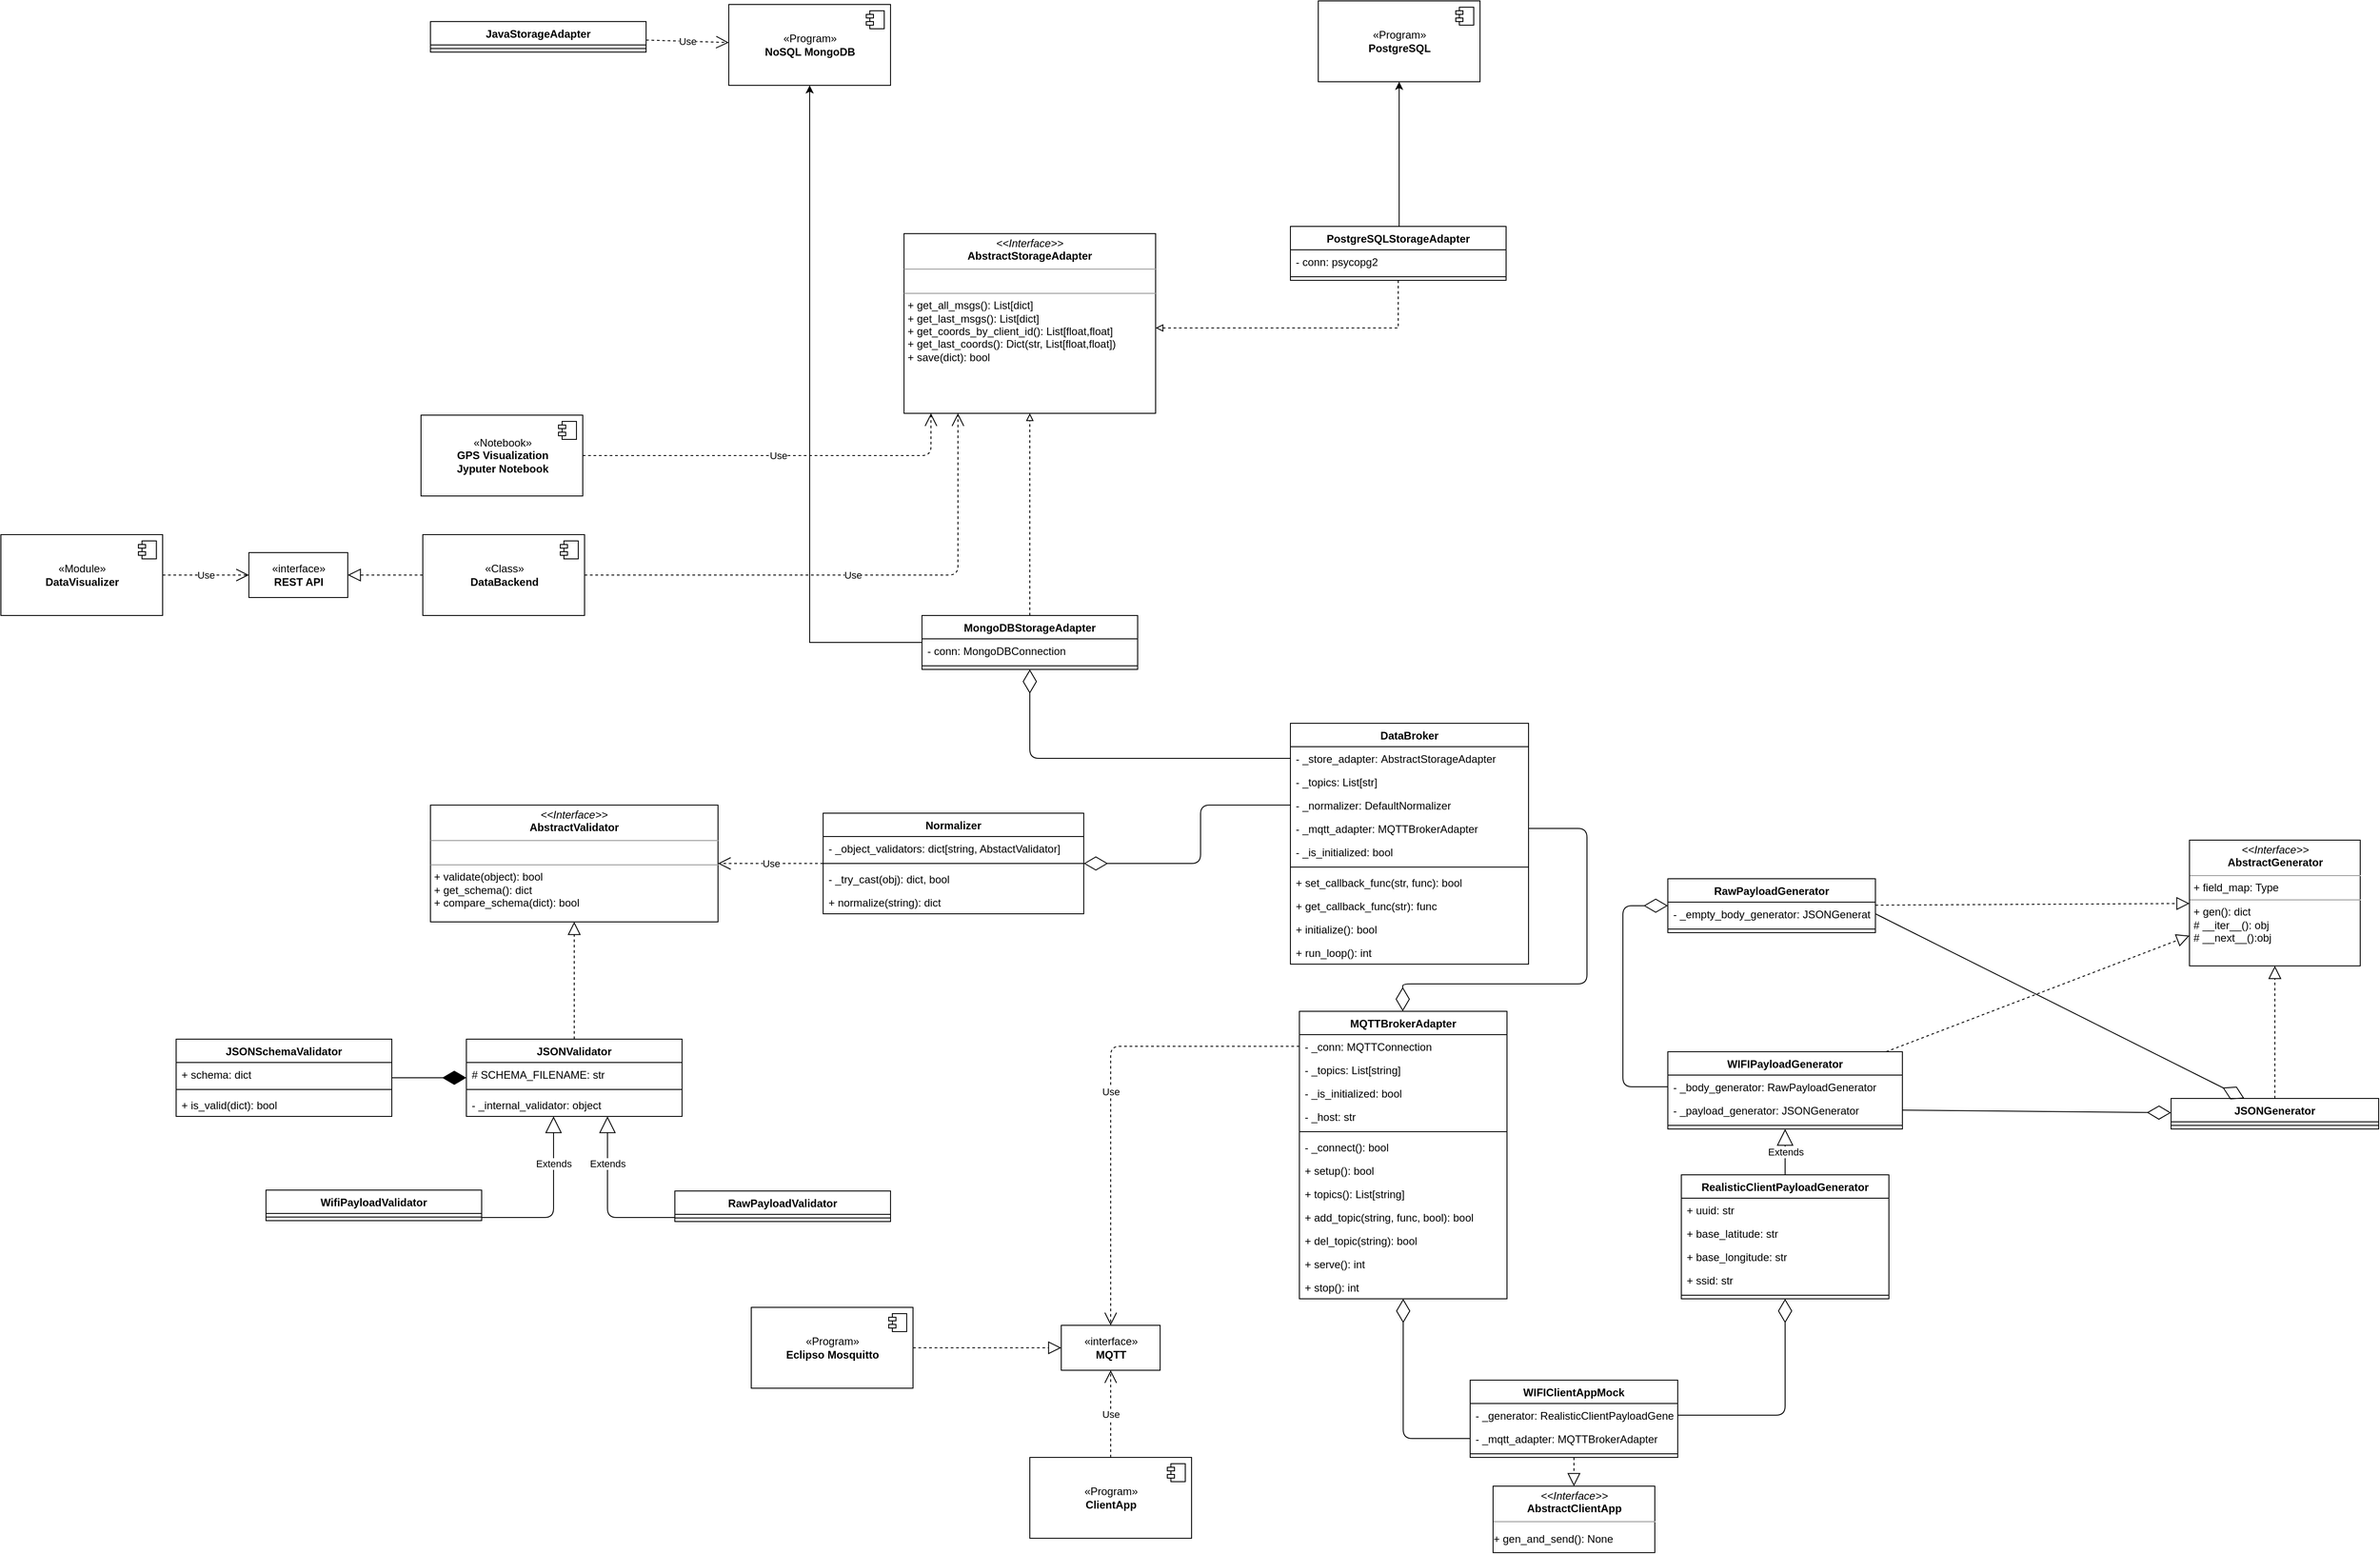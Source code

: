 <mxfile version="10.8.0" type="device"><diagram id="fEC_v8TB-rgiNrWqruKo" name="Overview"><mxGraphModel dx="2497" dy="1570" grid="1" gridSize="10" guides="1" tooltips="1" connect="1" arrows="1" fold="1" page="1" pageScale="1" pageWidth="850" pageHeight="1100" math="0" shadow="0"><root><mxCell id="jgYXG7SvimX4Af8oEwAL-0"/><mxCell id="jgYXG7SvimX4Af8oEwAL-1" parent="jgYXG7SvimX4Af8oEwAL-0"/><mxCell id="jgYXG7SvimX4Af8oEwAL-2" value="DataBroker" style="swimlane;fontStyle=1;align=center;verticalAlign=top;childLayout=stackLayout;horizontal=1;startSize=26;horizontalStack=0;resizeParent=1;resizeParentMax=0;resizeLast=0;collapsible=1;marginBottom=0;" vertex="1" parent="jgYXG7SvimX4Af8oEwAL-1"><mxGeometry x="340" y="150" width="265" height="268" as="geometry"/></mxCell><mxCell id="jgYXG7SvimX4Af8oEwAL-3" value="- _store_adapter: AbstractStorageAdapter" style="text;strokeColor=none;fillColor=none;align=left;verticalAlign=top;spacingLeft=4;spacingRight=4;overflow=hidden;rotatable=0;points=[[0,0.5],[1,0.5]];portConstraint=eastwest;" vertex="1" parent="jgYXG7SvimX4Af8oEwAL-2"><mxGeometry y="26" width="265" height="26" as="geometry"/></mxCell><mxCell id="jgYXG7SvimX4Af8oEwAL-4" value="- _topics: List[str]" style="text;strokeColor=none;fillColor=none;align=left;verticalAlign=top;spacingLeft=4;spacingRight=4;overflow=hidden;rotatable=0;points=[[0,0.5],[1,0.5]];portConstraint=eastwest;" vertex="1" parent="jgYXG7SvimX4Af8oEwAL-2"><mxGeometry y="52" width="265" height="26" as="geometry"/></mxCell><mxCell id="jgYXG7SvimX4Af8oEwAL-5" value="- _normalizer: DefaultNormalizer" style="text;strokeColor=none;fillColor=none;align=left;verticalAlign=top;spacingLeft=4;spacingRight=4;overflow=hidden;rotatable=0;points=[[0,0.5],[1,0.5]];portConstraint=eastwest;" vertex="1" parent="jgYXG7SvimX4Af8oEwAL-2"><mxGeometry y="78" width="265" height="26" as="geometry"/></mxCell><mxCell id="jgYXG7SvimX4Af8oEwAL-6" value="- _mqtt_adapter: MQTTBrokerAdapter" style="text;strokeColor=none;fillColor=none;align=left;verticalAlign=top;spacingLeft=4;spacingRight=4;overflow=hidden;rotatable=0;points=[[0,0.5],[1,0.5]];portConstraint=eastwest;" vertex="1" parent="jgYXG7SvimX4Af8oEwAL-2"><mxGeometry y="104" width="265" height="26" as="geometry"/></mxCell><mxCell id="jgYXG7SvimX4Af8oEwAL-7" value="- _is_initialized: bool&#10;" style="text;strokeColor=none;fillColor=none;align=left;verticalAlign=top;spacingLeft=4;spacingRight=4;overflow=hidden;rotatable=0;points=[[0,0.5],[1,0.5]];portConstraint=eastwest;" vertex="1" parent="jgYXG7SvimX4Af8oEwAL-2"><mxGeometry y="130" width="265" height="26" as="geometry"/></mxCell><mxCell id="jgYXG7SvimX4Af8oEwAL-8" value="" style="line;strokeWidth=1;fillColor=none;align=left;verticalAlign=middle;spacingTop=-1;spacingLeft=3;spacingRight=3;rotatable=0;labelPosition=right;points=[];portConstraint=eastwest;" vertex="1" parent="jgYXG7SvimX4Af8oEwAL-2"><mxGeometry y="156" width="265" height="8" as="geometry"/></mxCell><mxCell id="jgYXG7SvimX4Af8oEwAL-9" value="+ set_callback_func(str, func): bool" style="text;strokeColor=none;fillColor=none;align=left;verticalAlign=top;spacingLeft=4;spacingRight=4;overflow=hidden;rotatable=0;points=[[0,0.5],[1,0.5]];portConstraint=eastwest;" vertex="1" parent="jgYXG7SvimX4Af8oEwAL-2"><mxGeometry y="164" width="265" height="26" as="geometry"/></mxCell><mxCell id="jgYXG7SvimX4Af8oEwAL-10" value="+ get_callback_func(str): func" style="text;strokeColor=none;fillColor=none;align=left;verticalAlign=top;spacingLeft=4;spacingRight=4;overflow=hidden;rotatable=0;points=[[0,0.5],[1,0.5]];portConstraint=eastwest;" vertex="1" parent="jgYXG7SvimX4Af8oEwAL-2"><mxGeometry y="190" width="265" height="26" as="geometry"/></mxCell><mxCell id="jgYXG7SvimX4Af8oEwAL-11" value="+ initialize(): bool" style="text;strokeColor=none;fillColor=none;align=left;verticalAlign=top;spacingLeft=4;spacingRight=4;overflow=hidden;rotatable=0;points=[[0,0.5],[1,0.5]];portConstraint=eastwest;" vertex="1" parent="jgYXG7SvimX4Af8oEwAL-2"><mxGeometry y="216" width="265" height="26" as="geometry"/></mxCell><mxCell id="jgYXG7SvimX4Af8oEwAL-12" value="+ run_loop(): int" style="text;strokeColor=none;fillColor=none;align=left;verticalAlign=top;spacingLeft=4;spacingRight=4;overflow=hidden;rotatable=0;points=[[0,0.5],[1,0.5]];portConstraint=eastwest;" vertex="1" parent="jgYXG7SvimX4Af8oEwAL-2"><mxGeometry y="242" width="265" height="26" as="geometry"/></mxCell><mxCell id="jgYXG7SvimX4Af8oEwAL-13" value="MQTTBrokerAdapter" style="swimlane;fontStyle=1;align=center;verticalAlign=top;childLayout=stackLayout;horizontal=1;startSize=26;horizontalStack=0;resizeParent=1;resizeParentMax=0;resizeLast=0;collapsible=1;marginBottom=0;" vertex="1" parent="jgYXG7SvimX4Af8oEwAL-1"><mxGeometry x="350" y="470.5" width="231" height="320" as="geometry"/></mxCell><mxCell id="jgYXG7SvimX4Af8oEwAL-14" value="- _conn: MQTTConnection&#10;" style="text;strokeColor=none;fillColor=none;align=left;verticalAlign=top;spacingLeft=4;spacingRight=4;overflow=hidden;rotatable=0;points=[[0,0.5],[1,0.5]];portConstraint=eastwest;" vertex="1" parent="jgYXG7SvimX4Af8oEwAL-13"><mxGeometry y="26" width="231" height="26" as="geometry"/></mxCell><mxCell id="jgYXG7SvimX4Af8oEwAL-15" value="- _topics: List[string]&#10;" style="text;strokeColor=none;fillColor=none;align=left;verticalAlign=top;spacingLeft=4;spacingRight=4;overflow=hidden;rotatable=0;points=[[0,0.5],[1,0.5]];portConstraint=eastwest;" vertex="1" parent="jgYXG7SvimX4Af8oEwAL-13"><mxGeometry y="52" width="231" height="26" as="geometry"/></mxCell><mxCell id="jgYXG7SvimX4Af8oEwAL-16" value="- _is_initialized: bool&#10;" style="text;strokeColor=none;fillColor=none;align=left;verticalAlign=top;spacingLeft=4;spacingRight=4;overflow=hidden;rotatable=0;points=[[0,0.5],[1,0.5]];portConstraint=eastwest;" vertex="1" parent="jgYXG7SvimX4Af8oEwAL-13"><mxGeometry y="78" width="231" height="26" as="geometry"/></mxCell><mxCell id="jgYXG7SvimX4Af8oEwAL-17" value="- _host: str&#10;" style="text;strokeColor=none;fillColor=none;align=left;verticalAlign=top;spacingLeft=4;spacingRight=4;overflow=hidden;rotatable=0;points=[[0,0.5],[1,0.5]];portConstraint=eastwest;" vertex="1" parent="jgYXG7SvimX4Af8oEwAL-13"><mxGeometry y="104" width="231" height="26" as="geometry"/></mxCell><mxCell id="jgYXG7SvimX4Af8oEwAL-18" value="" style="line;strokeWidth=1;fillColor=none;align=left;verticalAlign=middle;spacingTop=-1;spacingLeft=3;spacingRight=3;rotatable=0;labelPosition=right;points=[];portConstraint=eastwest;" vertex="1" parent="jgYXG7SvimX4Af8oEwAL-13"><mxGeometry y="130" width="231" height="8" as="geometry"/></mxCell><mxCell id="jgYXG7SvimX4Af8oEwAL-19" value="- _connect(): bool" style="text;strokeColor=none;fillColor=none;align=left;verticalAlign=top;spacingLeft=4;spacingRight=4;overflow=hidden;rotatable=0;points=[[0,0.5],[1,0.5]];portConstraint=eastwest;" vertex="1" parent="jgYXG7SvimX4Af8oEwAL-13"><mxGeometry y="138" width="231" height="26" as="geometry"/></mxCell><mxCell id="jgYXG7SvimX4Af8oEwAL-20" value="+ setup(): bool" style="text;strokeColor=none;fillColor=none;align=left;verticalAlign=top;spacingLeft=4;spacingRight=4;overflow=hidden;rotatable=0;points=[[0,0.5],[1,0.5]];portConstraint=eastwest;" vertex="1" parent="jgYXG7SvimX4Af8oEwAL-13"><mxGeometry y="164" width="231" height="26" as="geometry"/></mxCell><mxCell id="jgYXG7SvimX4Af8oEwAL-21" value="+ topics(): List[string]" style="text;strokeColor=none;fillColor=none;align=left;verticalAlign=top;spacingLeft=4;spacingRight=4;overflow=hidden;rotatable=0;points=[[0,0.5],[1,0.5]];portConstraint=eastwest;" vertex="1" parent="jgYXG7SvimX4Af8oEwAL-13"><mxGeometry y="190" width="231" height="26" as="geometry"/></mxCell><mxCell id="jgYXG7SvimX4Af8oEwAL-22" value="+ add_topic(string, func, bool): bool" style="text;strokeColor=none;fillColor=none;align=left;verticalAlign=top;spacingLeft=4;spacingRight=4;overflow=hidden;rotatable=0;points=[[0,0.5],[1,0.5]];portConstraint=eastwest;" vertex="1" parent="jgYXG7SvimX4Af8oEwAL-13"><mxGeometry y="216" width="231" height="26" as="geometry"/></mxCell><mxCell id="jgYXG7SvimX4Af8oEwAL-23" value="+ del_topic(string): bool" style="text;strokeColor=none;fillColor=none;align=left;verticalAlign=top;spacingLeft=4;spacingRight=4;overflow=hidden;rotatable=0;points=[[0,0.5],[1,0.5]];portConstraint=eastwest;" vertex="1" parent="jgYXG7SvimX4Af8oEwAL-13"><mxGeometry y="242" width="231" height="26" as="geometry"/></mxCell><mxCell id="jgYXG7SvimX4Af8oEwAL-24" value="+ serve(): int" style="text;strokeColor=none;fillColor=none;align=left;verticalAlign=top;spacingLeft=4;spacingRight=4;overflow=hidden;rotatable=0;points=[[0,0.5],[1,0.5]];portConstraint=eastwest;" vertex="1" parent="jgYXG7SvimX4Af8oEwAL-13"><mxGeometry y="268" width="231" height="26" as="geometry"/></mxCell><mxCell id="jgYXG7SvimX4Af8oEwAL-25" value="+ stop(): int&#10;" style="text;strokeColor=none;fillColor=none;align=left;verticalAlign=top;spacingLeft=4;spacingRight=4;overflow=hidden;rotatable=0;points=[[0,0.5],[1,0.5]];portConstraint=eastwest;" vertex="1" parent="jgYXG7SvimX4Af8oEwAL-13"><mxGeometry y="294" width="231" height="26" as="geometry"/></mxCell><mxCell id="jgYXG7SvimX4Af8oEwAL-26" value="JSONValidator" style="swimlane;fontStyle=1;align=center;verticalAlign=top;childLayout=stackLayout;horizontal=1;startSize=26;horizontalStack=0;resizeParent=1;resizeParentMax=0;resizeLast=0;collapsible=1;marginBottom=0;" vertex="1" parent="jgYXG7SvimX4Af8oEwAL-1"><mxGeometry x="-577" y="501.5" width="240" height="86" as="geometry"/></mxCell><mxCell id="jgYXG7SvimX4Af8oEwAL-27" value="# SCHEMA_FILENAME: str" style="text;strokeColor=none;fillColor=none;align=left;verticalAlign=top;spacingLeft=4;spacingRight=4;overflow=hidden;rotatable=0;points=[[0,0.5],[1,0.5]];portConstraint=eastwest;" vertex="1" parent="jgYXG7SvimX4Af8oEwAL-26"><mxGeometry y="26" width="240" height="26" as="geometry"/></mxCell><mxCell id="jgYXG7SvimX4Af8oEwAL-28" value="" style="line;strokeWidth=1;fillColor=none;align=left;verticalAlign=middle;spacingTop=-1;spacingLeft=3;spacingRight=3;rotatable=0;labelPosition=right;points=[];portConstraint=eastwest;" vertex="1" parent="jgYXG7SvimX4Af8oEwAL-26"><mxGeometry y="52" width="240" height="8" as="geometry"/></mxCell><mxCell id="jgYXG7SvimX4Af8oEwAL-29" value="- _internal_validator: object" style="text;strokeColor=none;fillColor=none;align=left;verticalAlign=top;spacingLeft=4;spacingRight=4;overflow=hidden;rotatable=0;points=[[0,0.5],[1,0.5]];portConstraint=eastwest;" vertex="1" parent="jgYXG7SvimX4Af8oEwAL-26"><mxGeometry y="60" width="240" height="26" as="geometry"/></mxCell><mxCell id="jgYXG7SvimX4Af8oEwAL-30" value="Normalizer" style="swimlane;fontStyle=1;align=center;verticalAlign=top;childLayout=stackLayout;horizontal=1;startSize=26;horizontalStack=0;resizeParent=1;resizeParentMax=0;resizeLast=0;collapsible=1;marginBottom=0;" vertex="1" parent="jgYXG7SvimX4Af8oEwAL-1"><mxGeometry x="-180" y="250" width="290" height="112" as="geometry"/></mxCell><mxCell id="jgYXG7SvimX4Af8oEwAL-31" value="- _object_validators: dict[string, AbstactValidator]&#10;" style="text;strokeColor=none;fillColor=none;align=left;verticalAlign=top;spacingLeft=4;spacingRight=4;overflow=hidden;rotatable=0;points=[[0,0.5],[1,0.5]];portConstraint=eastwest;" vertex="1" parent="jgYXG7SvimX4Af8oEwAL-30"><mxGeometry y="26" width="290" height="26" as="geometry"/></mxCell><mxCell id="jgYXG7SvimX4Af8oEwAL-32" value="" style="line;strokeWidth=1;fillColor=none;align=left;verticalAlign=middle;spacingTop=-1;spacingLeft=3;spacingRight=3;rotatable=0;labelPosition=right;points=[];portConstraint=eastwest;" vertex="1" parent="jgYXG7SvimX4Af8oEwAL-30"><mxGeometry y="52" width="290" height="8" as="geometry"/></mxCell><mxCell id="jgYXG7SvimX4Af8oEwAL-33" value="- _try_cast(obj): dict, bool" style="text;strokeColor=none;fillColor=none;align=left;verticalAlign=top;spacingLeft=4;spacingRight=4;overflow=hidden;rotatable=0;points=[[0,0.5],[1,0.5]];portConstraint=eastwest;" vertex="1" parent="jgYXG7SvimX4Af8oEwAL-30"><mxGeometry y="60" width="290" height="26" as="geometry"/></mxCell><mxCell id="jgYXG7SvimX4Af8oEwAL-34" value="+ normalize(string): dict" style="text;strokeColor=none;fillColor=none;align=left;verticalAlign=top;spacingLeft=4;spacingRight=4;overflow=hidden;rotatable=0;points=[[0,0.5],[1,0.5]];portConstraint=eastwest;" vertex="1" parent="jgYXG7SvimX4Af8oEwAL-30"><mxGeometry y="86" width="290" height="26" as="geometry"/></mxCell><mxCell id="jgYXG7SvimX4Af8oEwAL-37" value="&lt;p style=&quot;margin: 0px ; margin-top: 4px ; text-align: center&quot;&gt;&lt;i&gt;&amp;lt;&amp;lt;Interface&amp;gt;&amp;gt;&lt;/i&gt;&lt;br&gt;&lt;b&gt;AbstractValidator&lt;/b&gt;&lt;/p&gt;&lt;hr size=&quot;1&quot;&gt;&lt;p style=&quot;margin: 0px ; margin-left: 4px&quot;&gt;&lt;br&gt;&lt;/p&gt;&lt;hr size=&quot;1&quot;&gt;&lt;p style=&quot;margin: 0px ; margin-left: 4px&quot;&gt;+ validate(object): bool&lt;br&gt;+ get_schema(): dict&lt;/p&gt;&lt;p style=&quot;margin: 0px ; margin-left: 4px&quot;&gt;&lt;span&gt;+ compare_schema(dict)&lt;/span&gt;&lt;span&gt;: bool&lt;/span&gt;&lt;/p&gt;" style="verticalAlign=top;align=left;overflow=fill;fontSize=12;fontFamily=Helvetica;html=1;rounded=0;shadow=0;comic=0;labelBackgroundColor=none;strokeColor=#000000;strokeWidth=1;fillColor=#ffffff;" vertex="1" parent="jgYXG7SvimX4Af8oEwAL-1"><mxGeometry x="-617" y="241" width="320" height="130" as="geometry"/></mxCell><mxCell id="jgYXG7SvimX4Af8oEwAL-38" value="RawPayloadValidator" style="swimlane;fontStyle=1;align=center;verticalAlign=top;childLayout=stackLayout;horizontal=1;startSize=26;horizontalStack=0;resizeParent=1;resizeParentMax=0;resizeLast=0;collapsible=1;marginBottom=0;" vertex="1" parent="jgYXG7SvimX4Af8oEwAL-1"><mxGeometry x="-345" y="670.5" width="240" height="34" as="geometry"/></mxCell><mxCell id="jgYXG7SvimX4Af8oEwAL-39" value="" style="line;strokeWidth=1;fillColor=none;align=left;verticalAlign=middle;spacingTop=-1;spacingLeft=3;spacingRight=3;rotatable=0;labelPosition=right;points=[];portConstraint=eastwest;" vertex="1" parent="jgYXG7SvimX4Af8oEwAL-38"><mxGeometry y="26" width="240" height="8" as="geometry"/></mxCell><mxCell id="jgYXG7SvimX4Af8oEwAL-40" value="WifiPayloadValidator" style="swimlane;fontStyle=1;align=center;verticalAlign=top;childLayout=stackLayout;horizontal=1;startSize=26;horizontalStack=0;resizeParent=1;resizeParentMax=0;resizeLast=0;collapsible=1;marginBottom=0;" vertex="1" parent="jgYXG7SvimX4Af8oEwAL-1"><mxGeometry x="-800" y="669.5" width="240" height="34" as="geometry"/></mxCell><mxCell id="jgYXG7SvimX4Af8oEwAL-41" value="" style="line;strokeWidth=1;fillColor=none;align=left;verticalAlign=middle;spacingTop=-1;spacingLeft=3;spacingRight=3;rotatable=0;labelPosition=right;points=[];portConstraint=eastwest;" vertex="1" parent="jgYXG7SvimX4Af8oEwAL-40"><mxGeometry y="26" width="240" height="8" as="geometry"/></mxCell><mxCell id="jgYXG7SvimX4Af8oEwAL-42" value="JSONSchemaValidator" style="swimlane;fontStyle=1;align=center;verticalAlign=top;childLayout=stackLayout;horizontal=1;startSize=26;horizontalStack=0;resizeParent=1;resizeParentMax=0;resizeLast=0;collapsible=1;marginBottom=0;" vertex="1" parent="jgYXG7SvimX4Af8oEwAL-1"><mxGeometry x="-900" y="501.5" width="240" height="86" as="geometry"/></mxCell><mxCell id="HR2SeHxj1hEUSV10qxDn-40" value="+ schema: dict" style="text;strokeColor=none;fillColor=none;align=left;verticalAlign=top;spacingLeft=4;spacingRight=4;overflow=hidden;rotatable=0;points=[[0,0.5],[1,0.5]];portConstraint=eastwest;" vertex="1" parent="jgYXG7SvimX4Af8oEwAL-42"><mxGeometry y="26" width="240" height="26" as="geometry"/></mxCell><mxCell id="jgYXG7SvimX4Af8oEwAL-43" value="" style="line;strokeWidth=1;fillColor=none;align=left;verticalAlign=middle;spacingTop=-1;spacingLeft=3;spacingRight=3;rotatable=0;labelPosition=right;points=[];portConstraint=eastwest;" vertex="1" parent="jgYXG7SvimX4Af8oEwAL-42"><mxGeometry y="52" width="240" height="8" as="geometry"/></mxCell><mxCell id="HR2SeHxj1hEUSV10qxDn-38" value="+ is_valid(dict): bool" style="text;strokeColor=none;fillColor=none;align=left;verticalAlign=top;spacingLeft=4;spacingRight=4;overflow=hidden;rotatable=0;points=[[0,0.5],[1,0.5]];portConstraint=eastwest;" vertex="1" parent="jgYXG7SvimX4Af8oEwAL-42"><mxGeometry y="60" width="240" height="26" as="geometry"/></mxCell><mxCell id="jgYXG7SvimX4Af8oEwAL-45" value="«interface»&lt;br&gt;&lt;b&gt;MQTT&lt;/b&gt;&lt;br&gt;" style="html=1;" vertex="1" parent="jgYXG7SvimX4Af8oEwAL-1"><mxGeometry x="85" y="820" width="110" height="50" as="geometry"/></mxCell><mxCell id="jgYXG7SvimX4Af8oEwAL-47" value="" style="endArrow=diamondThin;endFill=1;endSize=24;html=1;strokeColor=#000000;edgeStyle=orthogonalEdgeStyle;" edge="1" parent="jgYXG7SvimX4Af8oEwAL-1" source="jgYXG7SvimX4Af8oEwAL-42" target="jgYXG7SvimX4Af8oEwAL-26"><mxGeometry width="160" relative="1" as="geometry"><mxPoint x="-690" y="840" as="sourcePoint"/><mxPoint x="-530" y="840" as="targetPoint"/><Array as="points"><mxPoint x="-600" y="545"/><mxPoint x="-600" y="545"/></Array></mxGeometry></mxCell><mxCell id="jgYXG7SvimX4Af8oEwAL-48" value="Extends" style="endArrow=block;endSize=16;endFill=0;html=1;strokeColor=#000000;edgeStyle=orthogonalEdgeStyle;" edge="1" parent="jgYXG7SvimX4Af8oEwAL-1" source="jgYXG7SvimX4Af8oEwAL-38" target="jgYXG7SvimX4Af8oEwAL-26"><mxGeometry x="0.44" width="160" relative="1" as="geometry"><mxPoint x="-480" y="790" as="sourcePoint"/><mxPoint x="-380" y="780" as="targetPoint"/><Array as="points"><mxPoint x="-420" y="700"/></Array><mxPoint as="offset"/></mxGeometry></mxCell><mxCell id="jgYXG7SvimX4Af8oEwAL-49" value="Extends" style="endArrow=block;endSize=16;endFill=0;html=1;strokeColor=#000000;edgeStyle=orthogonalEdgeStyle;" edge="1" parent="jgYXG7SvimX4Af8oEwAL-1" source="jgYXG7SvimX4Af8oEwAL-40" target="jgYXG7SvimX4Af8oEwAL-26"><mxGeometry x="0.455" width="160" relative="1" as="geometry"><mxPoint x="-570" y="640" as="sourcePoint"/><mxPoint x="-359.023" y="597.5" as="targetPoint"/><Array as="points"><mxPoint x="-480" y="700"/></Array><mxPoint as="offset"/></mxGeometry></mxCell><mxCell id="jgYXG7SvimX4Af8oEwAL-50" value="" style="endArrow=block;dashed=1;endFill=0;endSize=12;html=1;strokeColor=#000000;" edge="1" parent="jgYXG7SvimX4Af8oEwAL-1" source="jgYXG7SvimX4Af8oEwAL-26" target="jgYXG7SvimX4Af8oEwAL-37"><mxGeometry width="160" relative="1" as="geometry"><mxPoint x="-660" y="470" as="sourcePoint"/><mxPoint x="-500" y="470" as="targetPoint"/></mxGeometry></mxCell><mxCell id="jgYXG7SvimX4Af8oEwAL-51" value="Use" style="endArrow=open;endSize=12;dashed=1;html=1;strokeColor=#000000;edgeStyle=orthogonalEdgeStyle;" edge="1" parent="jgYXG7SvimX4Af8oEwAL-1" source="jgYXG7SvimX4Af8oEwAL-14" target="jgYXG7SvimX4Af8oEwAL-45"><mxGeometry width="160" relative="1" as="geometry"><mxPoint y="580" as="sourcePoint"/><mxPoint x="160" y="580" as="targetPoint"/></mxGeometry></mxCell><mxCell id="jgYXG7SvimX4Af8oEwAL-52" value="Use" style="endArrow=open;endSize=12;dashed=1;html=1;strokeColor=#000000;" edge="1" parent="jgYXG7SvimX4Af8oEwAL-1" source="jgYXG7SvimX4Af8oEwAL-30" target="jgYXG7SvimX4Af8oEwAL-37"><mxGeometry width="160" relative="1" as="geometry"><mxPoint x="-280" y="400" as="sourcePoint"/><mxPoint x="-120" y="400" as="targetPoint"/></mxGeometry></mxCell><mxCell id="S0RMm1HVxhieoBMqn7XF-1" value="JavaStorageAdapter" style="swimlane;fontStyle=1;align=center;verticalAlign=top;childLayout=stackLayout;horizontal=1;startSize=26;horizontalStack=0;resizeParent=1;resizeParentMax=0;resizeLast=0;collapsible=1;marginBottom=0;" vertex="1" parent="jgYXG7SvimX4Af8oEwAL-1"><mxGeometry x="-617" y="-631" width="240" height="34" as="geometry"/></mxCell><mxCell id="S0RMm1HVxhieoBMqn7XF-3" value="" style="line;strokeWidth=1;fillColor=none;align=left;verticalAlign=middle;spacingTop=-1;spacingLeft=3;spacingRight=3;rotatable=0;labelPosition=right;points=[];portConstraint=eastwest;" vertex="1" parent="S0RMm1HVxhieoBMqn7XF-1"><mxGeometry y="26" width="240" height="8" as="geometry"/></mxCell><mxCell id="S0RMm1HVxhieoBMqn7XF-5" value="«Program»&lt;br&gt;&lt;b&gt;NoSQL MongoDB&lt;/b&gt;" style="html=1;" vertex="1" parent="jgYXG7SvimX4Af8oEwAL-1"><mxGeometry x="-285" y="-650" width="180" height="90" as="geometry"/></mxCell><mxCell id="S0RMm1HVxhieoBMqn7XF-6" value="" style="shape=component;jettyWidth=8;jettyHeight=4;" vertex="1" parent="S0RMm1HVxhieoBMqn7XF-5"><mxGeometry x="1" width="20" height="20" relative="1" as="geometry"><mxPoint x="-27" y="7" as="offset"/></mxGeometry></mxCell><mxCell id="HR2SeHxj1hEUSV10qxDn-36" style="edgeStyle=orthogonalEdgeStyle;rounded=0;orthogonalLoop=1;jettySize=auto;html=1;" edge="1" parent="jgYXG7SvimX4Af8oEwAL-1" source="S0RMm1HVxhieoBMqn7XF-8" target="S0RMm1HVxhieoBMqn7XF-5"><mxGeometry relative="1" as="geometry"/></mxCell><mxCell id="S0RMm1HVxhieoBMqn7XF-8" value="MongoDBStorageAdapter" style="swimlane;fontStyle=1;align=center;verticalAlign=top;childLayout=stackLayout;horizontal=1;startSize=26;horizontalStack=0;resizeParent=1;resizeParentMax=0;resizeLast=0;collapsible=1;marginBottom=0;" vertex="1" parent="jgYXG7SvimX4Af8oEwAL-1"><mxGeometry x="-70" y="30" width="240" height="60" as="geometry"/></mxCell><mxCell id="S0RMm1HVxhieoBMqn7XF-9" value="- conn: MongoDBConnection" style="text;strokeColor=none;fillColor=none;align=left;verticalAlign=top;spacingLeft=4;spacingRight=4;overflow=hidden;rotatable=0;points=[[0,0.5],[1,0.5]];portConstraint=eastwest;" vertex="1" parent="S0RMm1HVxhieoBMqn7XF-8"><mxGeometry y="26" width="240" height="26" as="geometry"/></mxCell><mxCell id="S0RMm1HVxhieoBMqn7XF-10" value="" style="line;strokeWidth=1;fillColor=none;align=left;verticalAlign=middle;spacingTop=-1;spacingLeft=3;spacingRight=3;rotatable=0;labelPosition=right;points=[];portConstraint=eastwest;" vertex="1" parent="S0RMm1HVxhieoBMqn7XF-8"><mxGeometry y="52" width="240" height="8" as="geometry"/></mxCell><mxCell id="S0RMm1HVxhieoBMqn7XF-12" style="edgeStyle=orthogonalEdgeStyle;rounded=0;orthogonalLoop=1;jettySize=auto;html=1;dashed=1;endArrow=block;endFill=0;" edge="1" parent="jgYXG7SvimX4Af8oEwAL-1" source="S0RMm1HVxhieoBMqn7XF-8" target="S0RMm1HVxhieoBMqn7XF-13"><mxGeometry relative="1" as="geometry"><mxPoint x="-265.143" y="-273" as="sourcePoint"/><mxPoint x="-134.857" y="-151" as="targetPoint"/><Array as="points"/></mxGeometry></mxCell><mxCell id="S0RMm1HVxhieoBMqn7XF-13" value="&lt;p style=&quot;margin: 0px ; margin-top: 4px ; text-align: center&quot;&gt;&lt;i&gt;&amp;lt;&amp;lt;Interface&amp;gt;&amp;gt;&lt;/i&gt;&lt;br&gt;&lt;b&gt;AbstractStorageAdapter&lt;/b&gt;&lt;/p&gt;&lt;hr size=&quot;1&quot;&gt;&lt;p style=&quot;margin: 0px ; margin-left: 4px&quot;&gt;&lt;br&gt;&lt;/p&gt;&lt;hr size=&quot;1&quot;&gt;&lt;p style=&quot;margin: 0px ; margin-left: 4px&quot;&gt;+ get_all_msgs(): List[dict]&lt;/p&gt;&lt;p style=&quot;margin: 0px ; margin-left: 4px&quot;&gt;+ get_last_msgs(): List[dict]&lt;/p&gt;&lt;p style=&quot;margin: 0px ; margin-left: 4px&quot;&gt;+ get_coords_by_client_id(): List[float,float]&lt;/p&gt;&lt;p style=&quot;margin: 0px ; margin-left: 4px&quot;&gt;+ get_last_coords(): Dict(str, List[float,float])&lt;br&gt;&lt;/p&gt;&lt;p style=&quot;margin: 0px ; margin-left: 4px&quot;&gt;+ save(dict): bool&lt;/p&gt;" style="verticalAlign=top;align=left;overflow=fill;fontSize=12;fontFamily=Helvetica;html=1;" vertex="1" parent="jgYXG7SvimX4Af8oEwAL-1"><mxGeometry x="-90" y="-395" width="280" height="200" as="geometry"/></mxCell><mxCell id="HR2SeHxj1hEUSV10qxDn-112" style="edgeStyle=orthogonalEdgeStyle;rounded=0;orthogonalLoop=1;jettySize=auto;html=1;" edge="1" parent="jgYXG7SvimX4Af8oEwAL-1" source="S0RMm1HVxhieoBMqn7XF-15" target="S0RMm1HVxhieoBMqn7XF-19"><mxGeometry relative="1" as="geometry"><Array as="points"><mxPoint x="461" y="-450"/><mxPoint x="461" y="-450"/></Array></mxGeometry></mxCell><mxCell id="S0RMm1HVxhieoBMqn7XF-15" value="PostgreSQLStorageAdapter" style="swimlane;fontStyle=1;align=center;verticalAlign=top;childLayout=stackLayout;horizontal=1;startSize=26;horizontalStack=0;resizeParent=1;resizeParentMax=0;resizeLast=0;collapsible=1;marginBottom=0;" vertex="1" parent="jgYXG7SvimX4Af8oEwAL-1"><mxGeometry x="340" y="-403" width="240" height="60" as="geometry"/></mxCell><mxCell id="S0RMm1HVxhieoBMqn7XF-16" value="- conn: psycopg2" style="text;strokeColor=none;fillColor=none;align=left;verticalAlign=top;spacingLeft=4;spacingRight=4;overflow=hidden;rotatable=0;points=[[0,0.5],[1,0.5]];portConstraint=eastwest;" vertex="1" parent="S0RMm1HVxhieoBMqn7XF-15"><mxGeometry y="26" width="240" height="26" as="geometry"/></mxCell><mxCell id="S0RMm1HVxhieoBMqn7XF-17" value="" style="line;strokeWidth=1;fillColor=none;align=left;verticalAlign=middle;spacingTop=-1;spacingLeft=3;spacingRight=3;rotatable=0;labelPosition=right;points=[];portConstraint=eastwest;" vertex="1" parent="S0RMm1HVxhieoBMqn7XF-15"><mxGeometry y="52" width="240" height="8" as="geometry"/></mxCell><mxCell id="S0RMm1HVxhieoBMqn7XF-18" style="edgeStyle=orthogonalEdgeStyle;rounded=0;orthogonalLoop=1;jettySize=auto;html=1;dashed=1;endArrow=block;endFill=0;" edge="1" parent="jgYXG7SvimX4Af8oEwAL-1" source="S0RMm1HVxhieoBMqn7XF-15" target="S0RMm1HVxhieoBMqn7XF-13"><mxGeometry relative="1" as="geometry"><mxPoint x="0.034" y="-351" as="sourcePoint"/><mxPoint x="-90.31" y="-160" as="targetPoint"/><Array as="points"><mxPoint x="460" y="-290"/></Array></mxGeometry></mxCell><mxCell id="S0RMm1HVxhieoBMqn7XF-19" value="«Program»&lt;br&gt;&lt;b&gt;PostgreSQL&lt;/b&gt;" style="html=1;" vertex="1" parent="jgYXG7SvimX4Af8oEwAL-1"><mxGeometry x="371" y="-654" width="180" height="90" as="geometry"/></mxCell><mxCell id="S0RMm1HVxhieoBMqn7XF-20" value="" style="shape=component;jettyWidth=8;jettyHeight=4;" vertex="1" parent="S0RMm1HVxhieoBMqn7XF-19"><mxGeometry x="1" width="20" height="20" relative="1" as="geometry"><mxPoint x="-27" y="7" as="offset"/></mxGeometry></mxCell><mxCell id="mS9fsA0tjUOi4qHvJSLo-1" value="«Program»&lt;br&gt;&lt;b&gt;ClientApp&lt;/b&gt;" style="html=1;" vertex="1" parent="jgYXG7SvimX4Af8oEwAL-1"><mxGeometry x="50" y="967" width="180" height="90" as="geometry"/></mxCell><mxCell id="mS9fsA0tjUOi4qHvJSLo-2" value="" style="shape=component;jettyWidth=8;jettyHeight=4;" vertex="1" parent="mS9fsA0tjUOi4qHvJSLo-1"><mxGeometry x="1" width="20" height="20" relative="1" as="geometry"><mxPoint x="-27" y="7" as="offset"/></mxGeometry></mxCell><mxCell id="mS9fsA0tjUOi4qHvJSLo-3" value="Use" style="endArrow=open;endSize=12;dashed=1;html=1;edgeStyle=orthogonalEdgeStyle;" edge="1" parent="jgYXG7SvimX4Af8oEwAL-1" source="mS9fsA0tjUOi4qHvJSLo-1" target="jgYXG7SvimX4Af8oEwAL-45"><mxGeometry width="160" relative="1" as="geometry"><mxPoint x="-77.5" y="1028" as="sourcePoint"/><mxPoint x="-25" y="1063" as="targetPoint"/></mxGeometry></mxCell><mxCell id="mS9fsA0tjUOi4qHvJSLo-6" value="&lt;p style=&quot;margin: 0px ; margin-top: 4px ; text-align: center&quot;&gt;&lt;i&gt;&amp;lt;&amp;lt;Interface&amp;gt;&amp;gt;&lt;/i&gt;&lt;br&gt;&lt;b&gt;AbstractClientApp&lt;/b&gt;&lt;/p&gt;&lt;hr size=&quot;1&quot;&gt;&lt;p style=&quot;margin: 0px ; margin-left: 4px&quot;&gt;&lt;/p&gt;&lt;p&gt;+&amp;nbsp;&lt;span&gt;gen_and_send&lt;/span&gt;&lt;span&gt;(): None&lt;/span&gt;&lt;/p&gt;&lt;p style=&quot;margin: 0px ; margin-left: 4px&quot;&gt;&lt;br&gt;&lt;/p&gt;" style="verticalAlign=top;align=left;overflow=fill;fontSize=12;fontFamily=Helvetica;html=1;" vertex="1" parent="jgYXG7SvimX4Af8oEwAL-1"><mxGeometry x="565.5" y="999" width="180" height="74" as="geometry"/></mxCell><mxCell id="mS9fsA0tjUOi4qHvJSLo-7" value="" style="endArrow=block;dashed=1;endFill=0;endSize=12;html=1;" edge="1" parent="jgYXG7SvimX4Af8oEwAL-1" source="HR2SeHxj1hEUSV10qxDn-44" target="mS9fsA0tjUOi4qHvJSLo-6"><mxGeometry width="160" relative="1" as="geometry"><mxPoint x="110" y="645" as="sourcePoint"/><mxPoint x="110" y="775" as="targetPoint"/></mxGeometry></mxCell><mxCell id="mS9fsA0tjUOi4qHvJSLo-9" value="" style="endArrow=diamondThin;endFill=0;endSize=24;html=1;edgeStyle=orthogonalEdgeStyle;" edge="1" parent="jgYXG7SvimX4Af8oEwAL-1" source="HR2SeHxj1hEUSV10qxDn-46" target="jgYXG7SvimX4Af8oEwAL-13"><mxGeometry width="160" relative="1" as="geometry"><mxPoint x="220" y="1000" as="sourcePoint"/><mxPoint x="380" y="1000" as="targetPoint"/><Array as="points"/></mxGeometry></mxCell><mxCell id="HR2SeHxj1hEUSV10qxDn-17" value="«Class»&lt;br&gt;&lt;b&gt;DataBackend&lt;/b&gt;" style="html=1;" vertex="1" parent="jgYXG7SvimX4Af8oEwAL-1"><mxGeometry x="-625.5" y="-60" width="180" height="90" as="geometry"/></mxCell><mxCell id="HR2SeHxj1hEUSV10qxDn-18" value="" style="shape=component;jettyWidth=8;jettyHeight=4;" vertex="1" parent="HR2SeHxj1hEUSV10qxDn-17"><mxGeometry x="1" width="20" height="20" relative="1" as="geometry"><mxPoint x="-27" y="7" as="offset"/></mxGeometry></mxCell><mxCell id="HR2SeHxj1hEUSV10qxDn-19" value="Use" style="endArrow=open;endSize=12;dashed=1;html=1;edgeStyle=orthogonalEdgeStyle;" edge="1" source="HR2SeHxj1hEUSV10qxDn-17" target="S0RMm1HVxhieoBMqn7XF-13" parent="jgYXG7SvimX4Af8oEwAL-1"><mxGeometry width="160" relative="1" as="geometry"><mxPoint x="-650.5" y="37" as="sourcePoint"/><mxPoint x="-830.5" y="-94.3" as="targetPoint"/><Array as="points"><mxPoint x="-30" y="-15"/></Array></mxGeometry></mxCell><mxCell id="HR2SeHxj1hEUSV10qxDn-20" value="«Module»&lt;br&gt;&lt;b&gt;DataVisualizer&lt;/b&gt;" style="html=1;" vertex="1" parent="jgYXG7SvimX4Af8oEwAL-1"><mxGeometry x="-1095" y="-60" width="180" height="90" as="geometry"/></mxCell><mxCell id="HR2SeHxj1hEUSV10qxDn-21" value="" style="shape=component;jettyWidth=8;jettyHeight=4;" vertex="1" parent="HR2SeHxj1hEUSV10qxDn-20"><mxGeometry x="1" width="20" height="20" relative="1" as="geometry"><mxPoint x="-27" y="7" as="offset"/></mxGeometry></mxCell><mxCell id="HR2SeHxj1hEUSV10qxDn-22" value="«interface»&lt;br&gt;&lt;b&gt;REST API&lt;/b&gt;" style="html=1;" vertex="1" parent="jgYXG7SvimX4Af8oEwAL-1"><mxGeometry x="-819" y="-40" width="110" height="50" as="geometry"/></mxCell><mxCell id="HR2SeHxj1hEUSV10qxDn-23" value="" style="endArrow=block;dashed=1;endFill=0;endSize=12;html=1;" edge="1" source="HR2SeHxj1hEUSV10qxDn-17" target="HR2SeHxj1hEUSV10qxDn-22" parent="jgYXG7SvimX4Af8oEwAL-1"><mxGeometry width="160" relative="1" as="geometry"><mxPoint x="-995.5" y="57" as="sourcePoint"/><mxPoint x="-835.5" y="57" as="targetPoint"/></mxGeometry></mxCell><mxCell id="HR2SeHxj1hEUSV10qxDn-24" value="Use" style="endArrow=open;endSize=12;dashed=1;html=1;" edge="1" source="HR2SeHxj1hEUSV10qxDn-20" target="HR2SeHxj1hEUSV10qxDn-22" parent="jgYXG7SvimX4Af8oEwAL-1"><mxGeometry width="160" relative="1" as="geometry"><mxPoint x="-1079.5" y="-163" as="sourcePoint"/><mxPoint x="-919.5" y="-163" as="targetPoint"/></mxGeometry></mxCell><mxCell id="HR2SeHxj1hEUSV10qxDn-31" value="«Notebook»&lt;br&gt;&lt;b&gt;GPS Visualization&lt;br&gt;Jyputer Notebook&lt;br&gt;&lt;/b&gt;" style="html=1;" vertex="1" parent="jgYXG7SvimX4Af8oEwAL-1"><mxGeometry x="-627.5" y="-193" width="180" height="90" as="geometry"/></mxCell><mxCell id="HR2SeHxj1hEUSV10qxDn-32" value="" style="shape=component;jettyWidth=8;jettyHeight=4;" vertex="1" parent="HR2SeHxj1hEUSV10qxDn-31"><mxGeometry x="1" width="20" height="20" relative="1" as="geometry"><mxPoint x="-27" y="7" as="offset"/></mxGeometry></mxCell><mxCell id="HR2SeHxj1hEUSV10qxDn-33" value="Use" style="endArrow=open;endSize=12;dashed=1;html=1;edgeStyle=orthogonalEdgeStyle;" edge="1" source="HR2SeHxj1hEUSV10qxDn-31" target="S0RMm1HVxhieoBMqn7XF-13" parent="jgYXG7SvimX4Af8oEwAL-1"><mxGeometry width="160" relative="1" as="geometry"><mxPoint x="-990.5" y="-44.538" as="sourcePoint"/><mxPoint x="-830.5" y="-145.05" as="targetPoint"/><Array as="points"><mxPoint x="-60" y="-148"/></Array></mxGeometry></mxCell><mxCell id="HR2SeHxj1hEUSV10qxDn-34" value="Use" style="endArrow=open;endSize=12;dashed=1;html=1;" edge="1" parent="jgYXG7SvimX4Af8oEwAL-1" source="S0RMm1HVxhieoBMqn7XF-1" target="S0RMm1HVxhieoBMqn7XF-5"><mxGeometry width="160" relative="1" as="geometry"><mxPoint x="-560" y="-540" as="sourcePoint"/><mxPoint x="-400" y="-540" as="targetPoint"/></mxGeometry></mxCell><mxCell id="HR2SeHxj1hEUSV10qxDn-41" value="«Program»&lt;br&gt;&lt;b&gt;Eclipso Mosquitto&lt;/b&gt;" style="html=1;" vertex="1" parent="jgYXG7SvimX4Af8oEwAL-1"><mxGeometry x="-260" y="800" width="180" height="90" as="geometry"/></mxCell><mxCell id="HR2SeHxj1hEUSV10qxDn-42" value="" style="shape=component;jettyWidth=8;jettyHeight=4;" vertex="1" parent="HR2SeHxj1hEUSV10qxDn-41"><mxGeometry x="1" width="20" height="20" relative="1" as="geometry"><mxPoint x="-27" y="7" as="offset"/></mxGeometry></mxCell><mxCell id="HR2SeHxj1hEUSV10qxDn-43" value="" style="endArrow=block;dashed=1;endFill=0;endSize=12;html=1;" edge="1" parent="jgYXG7SvimX4Af8oEwAL-1" source="HR2SeHxj1hEUSV10qxDn-41" target="jgYXG7SvimX4Af8oEwAL-45"><mxGeometry width="160" relative="1" as="geometry"><mxPoint x="-170" y="940" as="sourcePoint"/><mxPoint x="-10" y="940" as="targetPoint"/></mxGeometry></mxCell><mxCell id="HR2SeHxj1hEUSV10qxDn-44" value="WIFIClientAppMock" style="swimlane;fontStyle=1;align=center;verticalAlign=top;childLayout=stackLayout;horizontal=1;startSize=26;horizontalStack=0;resizeParent=1;resizeParentMax=0;resizeLast=0;collapsible=1;marginBottom=0;" vertex="1" parent="jgYXG7SvimX4Af8oEwAL-1"><mxGeometry x="540" y="881" width="231" height="86" as="geometry"/></mxCell><mxCell id="HR2SeHxj1hEUSV10qxDn-45" value="- _generator: RealisticClientPayloadGenerator&#10;" style="text;strokeColor=none;fillColor=none;align=left;verticalAlign=top;spacingLeft=4;spacingRight=4;overflow=hidden;rotatable=0;points=[[0,0.5],[1,0.5]];portConstraint=eastwest;" vertex="1" parent="HR2SeHxj1hEUSV10qxDn-44"><mxGeometry y="26" width="231" height="26" as="geometry"/></mxCell><mxCell id="HR2SeHxj1hEUSV10qxDn-46" value="- _mqtt_adapter: MQTTBrokerAdapter&#10;" style="text;strokeColor=none;fillColor=none;align=left;verticalAlign=top;spacingLeft=4;spacingRight=4;overflow=hidden;rotatable=0;points=[[0,0.5],[1,0.5]];portConstraint=eastwest;" vertex="1" parent="HR2SeHxj1hEUSV10qxDn-44"><mxGeometry y="52" width="231" height="26" as="geometry"/></mxCell><mxCell id="HR2SeHxj1hEUSV10qxDn-49" value="" style="line;strokeWidth=1;fillColor=none;align=left;verticalAlign=middle;spacingTop=-1;spacingLeft=3;spacingRight=3;rotatable=0;labelPosition=right;points=[];portConstraint=eastwest;" vertex="1" parent="HR2SeHxj1hEUSV10qxDn-44"><mxGeometry y="78" width="231" height="8" as="geometry"/></mxCell><mxCell id="HR2SeHxj1hEUSV10qxDn-58" value="" style="endArrow=diamondThin;endFill=0;endSize=24;html=1;edgeStyle=orthogonalEdgeStyle;" edge="1" parent="jgYXG7SvimX4Af8oEwAL-1" source="jgYXG7SvimX4Af8oEwAL-6" target="jgYXG7SvimX4Af8oEwAL-13"><mxGeometry width="160" relative="1" as="geometry"><mxPoint x="560" y="920" as="sourcePoint"/><mxPoint x="476.588" y="800.5" as="targetPoint"/><Array as="points"><mxPoint x="670" y="267"/><mxPoint x="670" y="440"/><mxPoint x="465" y="440"/></Array></mxGeometry></mxCell><mxCell id="HR2SeHxj1hEUSV10qxDn-60" value="RealisticClientPayloadGenerator" style="swimlane;fontStyle=1;align=center;verticalAlign=top;childLayout=stackLayout;horizontal=1;startSize=26;horizontalStack=0;resizeParent=1;resizeParentMax=0;resizeLast=0;collapsible=1;marginBottom=0;" vertex="1" parent="jgYXG7SvimX4Af8oEwAL-1"><mxGeometry x="775" y="652.5" width="231" height="138" as="geometry"/></mxCell><mxCell id="HR2SeHxj1hEUSV10qxDn-61" value="+ uuid: str&#10;" style="text;strokeColor=none;fillColor=none;align=left;verticalAlign=top;spacingLeft=4;spacingRight=4;overflow=hidden;rotatable=0;points=[[0,0.5],[1,0.5]];portConstraint=eastwest;" vertex="1" parent="HR2SeHxj1hEUSV10qxDn-60"><mxGeometry y="26" width="231" height="26" as="geometry"/></mxCell><mxCell id="HR2SeHxj1hEUSV10qxDn-108" value="+ base_latitude: str&#10;" style="text;strokeColor=none;fillColor=none;align=left;verticalAlign=top;spacingLeft=4;spacingRight=4;overflow=hidden;rotatable=0;points=[[0,0.5],[1,0.5]];portConstraint=eastwest;" vertex="1" parent="HR2SeHxj1hEUSV10qxDn-60"><mxGeometry y="52" width="231" height="26" as="geometry"/></mxCell><mxCell id="HR2SeHxj1hEUSV10qxDn-107" value="+ base_longitude: str&#10;" style="text;strokeColor=none;fillColor=none;align=left;verticalAlign=top;spacingLeft=4;spacingRight=4;overflow=hidden;rotatable=0;points=[[0,0.5],[1,0.5]];portConstraint=eastwest;" vertex="1" parent="HR2SeHxj1hEUSV10qxDn-60"><mxGeometry y="78" width="231" height="26" as="geometry"/></mxCell><mxCell id="HR2SeHxj1hEUSV10qxDn-62" value="+ ssid: str&#10;" style="text;strokeColor=none;fillColor=none;align=left;verticalAlign=top;spacingLeft=4;spacingRight=4;overflow=hidden;rotatable=0;points=[[0,0.5],[1,0.5]];portConstraint=eastwest;" vertex="1" parent="HR2SeHxj1hEUSV10qxDn-60"><mxGeometry y="104" width="231" height="26" as="geometry"/></mxCell><mxCell id="HR2SeHxj1hEUSV10qxDn-63" value="" style="line;strokeWidth=1;fillColor=none;align=left;verticalAlign=middle;spacingTop=-1;spacingLeft=3;spacingRight=3;rotatable=0;labelPosition=right;points=[];portConstraint=eastwest;" vertex="1" parent="HR2SeHxj1hEUSV10qxDn-60"><mxGeometry y="130" width="231" height="8" as="geometry"/></mxCell><mxCell id="HR2SeHxj1hEUSV10qxDn-69" value="WIFIPayloadGenerator" style="swimlane;fontStyle=1;align=center;verticalAlign=top;childLayout=stackLayout;horizontal=1;startSize=26;horizontalStack=0;resizeParent=1;resizeParentMax=0;resizeLast=0;collapsible=1;marginBottom=0;" vertex="1" parent="jgYXG7SvimX4Af8oEwAL-1"><mxGeometry x="760" y="515.5" width="261" height="86" as="geometry"/></mxCell><mxCell id="HR2SeHxj1hEUSV10qxDn-94" value="- _body_generator: RawPayloadGenerator&#10;" style="text;strokeColor=none;fillColor=none;align=left;verticalAlign=top;spacingLeft=4;spacingRight=4;overflow=hidden;rotatable=0;points=[[0,0.5],[1,0.5]];portConstraint=eastwest;" vertex="1" parent="HR2SeHxj1hEUSV10qxDn-69"><mxGeometry y="26" width="261" height="26" as="geometry"/></mxCell><mxCell id="HR2SeHxj1hEUSV10qxDn-95" value="- _payload_generator: JSONGenerator&#10;" style="text;strokeColor=none;fillColor=none;align=left;verticalAlign=top;spacingLeft=4;spacingRight=4;overflow=hidden;rotatable=0;points=[[0,0.5],[1,0.5]];portConstraint=eastwest;" vertex="1" parent="HR2SeHxj1hEUSV10qxDn-69"><mxGeometry y="52" width="261" height="26" as="geometry"/></mxCell><mxCell id="HR2SeHxj1hEUSV10qxDn-72" value="" style="line;strokeWidth=1;fillColor=none;align=left;verticalAlign=middle;spacingTop=-1;spacingLeft=3;spacingRight=3;rotatable=0;labelPosition=right;points=[];portConstraint=eastwest;" vertex="1" parent="HR2SeHxj1hEUSV10qxDn-69"><mxGeometry y="78" width="261" height="8" as="geometry"/></mxCell><mxCell id="HR2SeHxj1hEUSV10qxDn-81" value="JSONGenerator" style="swimlane;fontStyle=1;align=center;verticalAlign=top;childLayout=stackLayout;horizontal=1;startSize=26;horizontalStack=0;resizeParent=1;resizeParentMax=0;resizeLast=0;collapsible=1;marginBottom=0;" vertex="1" parent="jgYXG7SvimX4Af8oEwAL-1"><mxGeometry x="1320" y="567.5" width="231" height="34" as="geometry"/></mxCell><mxCell id="HR2SeHxj1hEUSV10qxDn-83" value="" style="line;strokeWidth=1;fillColor=none;align=left;verticalAlign=middle;spacingTop=-1;spacingLeft=3;spacingRight=3;rotatable=0;labelPosition=right;points=[];portConstraint=eastwest;" vertex="1" parent="HR2SeHxj1hEUSV10qxDn-81"><mxGeometry y="26" width="231" height="8" as="geometry"/></mxCell><mxCell id="HR2SeHxj1hEUSV10qxDn-84" value="RawPayloadGenerator" style="swimlane;fontStyle=1;align=center;verticalAlign=top;childLayout=stackLayout;horizontal=1;startSize=26;horizontalStack=0;resizeParent=1;resizeParentMax=0;resizeLast=0;collapsible=1;marginBottom=0;" vertex="1" parent="jgYXG7SvimX4Af8oEwAL-1"><mxGeometry x="760" y="323" width="231" height="60" as="geometry"/></mxCell><mxCell id="HR2SeHxj1hEUSV10qxDn-90" value="- _empty_body_generator: JSONGenerator&#10;" style="text;strokeColor=none;fillColor=none;align=left;verticalAlign=top;spacingLeft=4;spacingRight=4;overflow=hidden;rotatable=0;points=[[0,0.5],[1,0.5]];portConstraint=eastwest;" vertex="1" parent="HR2SeHxj1hEUSV10qxDn-84"><mxGeometry y="26" width="231" height="26" as="geometry"/></mxCell><mxCell id="HR2SeHxj1hEUSV10qxDn-86" value="" style="line;strokeWidth=1;fillColor=none;align=left;verticalAlign=middle;spacingTop=-1;spacingLeft=3;spacingRight=3;rotatable=0;labelPosition=right;points=[];portConstraint=eastwest;" vertex="1" parent="HR2SeHxj1hEUSV10qxDn-84"><mxGeometry y="52" width="231" height="8" as="geometry"/></mxCell><mxCell id="HR2SeHxj1hEUSV10qxDn-88" value="&lt;p style=&quot;margin: 0px ; margin-top: 4px ; text-align: center&quot;&gt;&lt;i&gt;&amp;lt;&amp;lt;Interface&amp;gt;&amp;gt;&lt;/i&gt;&lt;br&gt;&lt;b&gt;AbstractGenerator&lt;/b&gt;&lt;/p&gt;&lt;hr size=&quot;1&quot;&gt;&lt;p style=&quot;margin: 0px ; margin-left: 4px&quot;&gt;+ field_map: Type&lt;br&gt;&lt;/p&gt;&lt;hr size=&quot;1&quot;&gt;&lt;p style=&quot;margin: 0px ; margin-left: 4px&quot;&gt;+ gen(): dict&lt;br&gt;# __iter__(): obj&lt;/p&gt;&lt;p style=&quot;margin: 0px ; margin-left: 4px&quot;&gt;# __next__():obj&lt;/p&gt;" style="verticalAlign=top;align=left;overflow=fill;fontSize=12;fontFamily=Helvetica;html=1;" vertex="1" parent="jgYXG7SvimX4Af8oEwAL-1"><mxGeometry x="1340.5" y="280" width="190" height="140" as="geometry"/></mxCell><mxCell id="HR2SeHxj1hEUSV10qxDn-89" value="" style="endArrow=block;dashed=1;endFill=0;endSize=12;html=1;" edge="1" parent="jgYXG7SvimX4Af8oEwAL-1" source="HR2SeHxj1hEUSV10qxDn-81" target="HR2SeHxj1hEUSV10qxDn-88"><mxGeometry width="160" relative="1" as="geometry"><mxPoint x="870" y="230" as="sourcePoint"/><mxPoint x="1030" y="230" as="targetPoint"/></mxGeometry></mxCell><mxCell id="HR2SeHxj1hEUSV10qxDn-92" value="" style="endArrow=block;dashed=1;endFill=0;endSize=12;html=1;" edge="1" parent="jgYXG7SvimX4Af8oEwAL-1" source="HR2SeHxj1hEUSV10qxDn-84" target="HR2SeHxj1hEUSV10qxDn-88"><mxGeometry width="160" relative="1" as="geometry"><mxPoint x="1005.5" y="446.5" as="sourcePoint"/><mxPoint x="1005.5" y="365" as="targetPoint"/></mxGeometry></mxCell><mxCell id="HR2SeHxj1hEUSV10qxDn-96" value="" style="endArrow=block;dashed=1;endFill=0;endSize=12;html=1;" edge="1" parent="jgYXG7SvimX4Af8oEwAL-1" source="HR2SeHxj1hEUSV10qxDn-69" target="HR2SeHxj1hEUSV10qxDn-88"><mxGeometry width="160" relative="1" as="geometry"><mxPoint x="915.2" y="480.5" as="sourcePoint"/><mxPoint x="946.7" y="443" as="targetPoint"/></mxGeometry></mxCell><mxCell id="HR2SeHxj1hEUSV10qxDn-99" value="Extends" style="endArrow=block;endSize=16;endFill=0;html=1;" edge="1" parent="jgYXG7SvimX4Af8oEwAL-1" source="HR2SeHxj1hEUSV10qxDn-60" target="HR2SeHxj1hEUSV10qxDn-69"><mxGeometry width="160" relative="1" as="geometry"><mxPoint x="891" y="760" as="sourcePoint"/><mxPoint x="1290" y="670" as="targetPoint"/></mxGeometry></mxCell><mxCell id="HR2SeHxj1hEUSV10qxDn-100" value="" style="endArrow=diamondThin;endFill=0;endSize=24;html=1;exitX=1;exitY=0.5;exitDx=0;exitDy=0;" edge="1" parent="jgYXG7SvimX4Af8oEwAL-1" source="HR2SeHxj1hEUSV10qxDn-90" target="HR2SeHxj1hEUSV10qxDn-81"><mxGeometry width="160" relative="1" as="geometry"><mxPoint x="1080" y="630" as="sourcePoint"/><mxPoint x="1240" y="630" as="targetPoint"/></mxGeometry></mxCell><mxCell id="HR2SeHxj1hEUSV10qxDn-101" value="" style="endArrow=diamondThin;endFill=0;endSize=24;html=1;exitX=1;exitY=0.5;exitDx=0;exitDy=0;" edge="1" parent="jgYXG7SvimX4Af8oEwAL-1" source="HR2SeHxj1hEUSV10qxDn-95" target="HR2SeHxj1hEUSV10qxDn-81"><mxGeometry width="160" relative="1" as="geometry"><mxPoint x="1001.333" y="371.667" as="sourcePoint"/><mxPoint x="1411.614" y="577.5" as="targetPoint"/></mxGeometry></mxCell><mxCell id="HR2SeHxj1hEUSV10qxDn-102" value="" style="endArrow=diamondThin;endFill=0;endSize=24;html=1;exitX=0;exitY=0.5;exitDx=0;exitDy=0;edgeStyle=orthogonalEdgeStyle;" edge="1" parent="jgYXG7SvimX4Af8oEwAL-1" source="HR2SeHxj1hEUSV10qxDn-94" target="HR2SeHxj1hEUSV10qxDn-84"><mxGeometry width="160" relative="1" as="geometry"><mxPoint x="909.833" y="415.667" as="sourcePoint"/><mxPoint x="1320.114" y="621.5" as="targetPoint"/><Array as="points"><mxPoint x="710" y="555"/><mxPoint x="710" y="353"/></Array></mxGeometry></mxCell><mxCell id="HR2SeHxj1hEUSV10qxDn-109" value="" style="endArrow=diamondThin;endFill=0;endSize=24;html=1;edgeStyle=orthogonalEdgeStyle;" edge="1" parent="jgYXG7SvimX4Af8oEwAL-1" source="HR2SeHxj1hEUSV10qxDn-45" target="HR2SeHxj1hEUSV10qxDn-60"><mxGeometry width="160" relative="1" as="geometry"><mxPoint x="650" y="912.5" as="sourcePoint"/><mxPoint x="650" y="828" as="targetPoint"/><Array as="points"/></mxGeometry></mxCell><mxCell id="HR2SeHxj1hEUSV10qxDn-110" value="" style="endArrow=diamondThin;endFill=0;endSize=24;html=1;edgeStyle=orthogonalEdgeStyle;exitX=0;exitY=0.5;exitDx=0;exitDy=0;" edge="1" parent="jgYXG7SvimX4Af8oEwAL-1" source="jgYXG7SvimX4Af8oEwAL-5" target="jgYXG7SvimX4Af8oEwAL-30"><mxGeometry width="160" relative="1" as="geometry"><mxPoint x="615" y="277" as="sourcePoint"/><mxPoint x="475" y="480.5" as="targetPoint"/><Array as="points"><mxPoint x="240" y="241"/><mxPoint x="240" y="306"/></Array></mxGeometry></mxCell><mxCell id="HR2SeHxj1hEUSV10qxDn-111" value="" style="endArrow=diamondThin;endFill=0;endSize=24;html=1;edgeStyle=orthogonalEdgeStyle;exitX=0;exitY=0.5;exitDx=0;exitDy=0;" edge="1" parent="jgYXG7SvimX4Af8oEwAL-1" source="jgYXG7SvimX4Af8oEwAL-3" target="S0RMm1HVxhieoBMqn7XF-8"><mxGeometry width="160" relative="1" as="geometry"><mxPoint x="350" y="251" as="sourcePoint"/><mxPoint x="120" y="316" as="targetPoint"/><Array as="points"><mxPoint x="50" y="189"/></Array></mxGeometry></mxCell></root></mxGraphModel></diagram><diagram id="HDUlex-jYwn5px4fwnvo" name="Page-2"><mxGraphModel dx="428" dy="819" grid="1" gridSize="10" guides="1" tooltips="1" connect="1" arrows="1" fold="1" page="1" pageScale="1" pageWidth="850" pageHeight="1100" math="0" shadow="0"><root><mxCell id="1ALpdGX5jfFNPi_Tzq-C-0"/><mxCell id="1ALpdGX5jfFNPi_Tzq-C-1" parent="1ALpdGX5jfFNPi_Tzq-C-0"/></root></mxGraphModel></diagram></mxfile>
